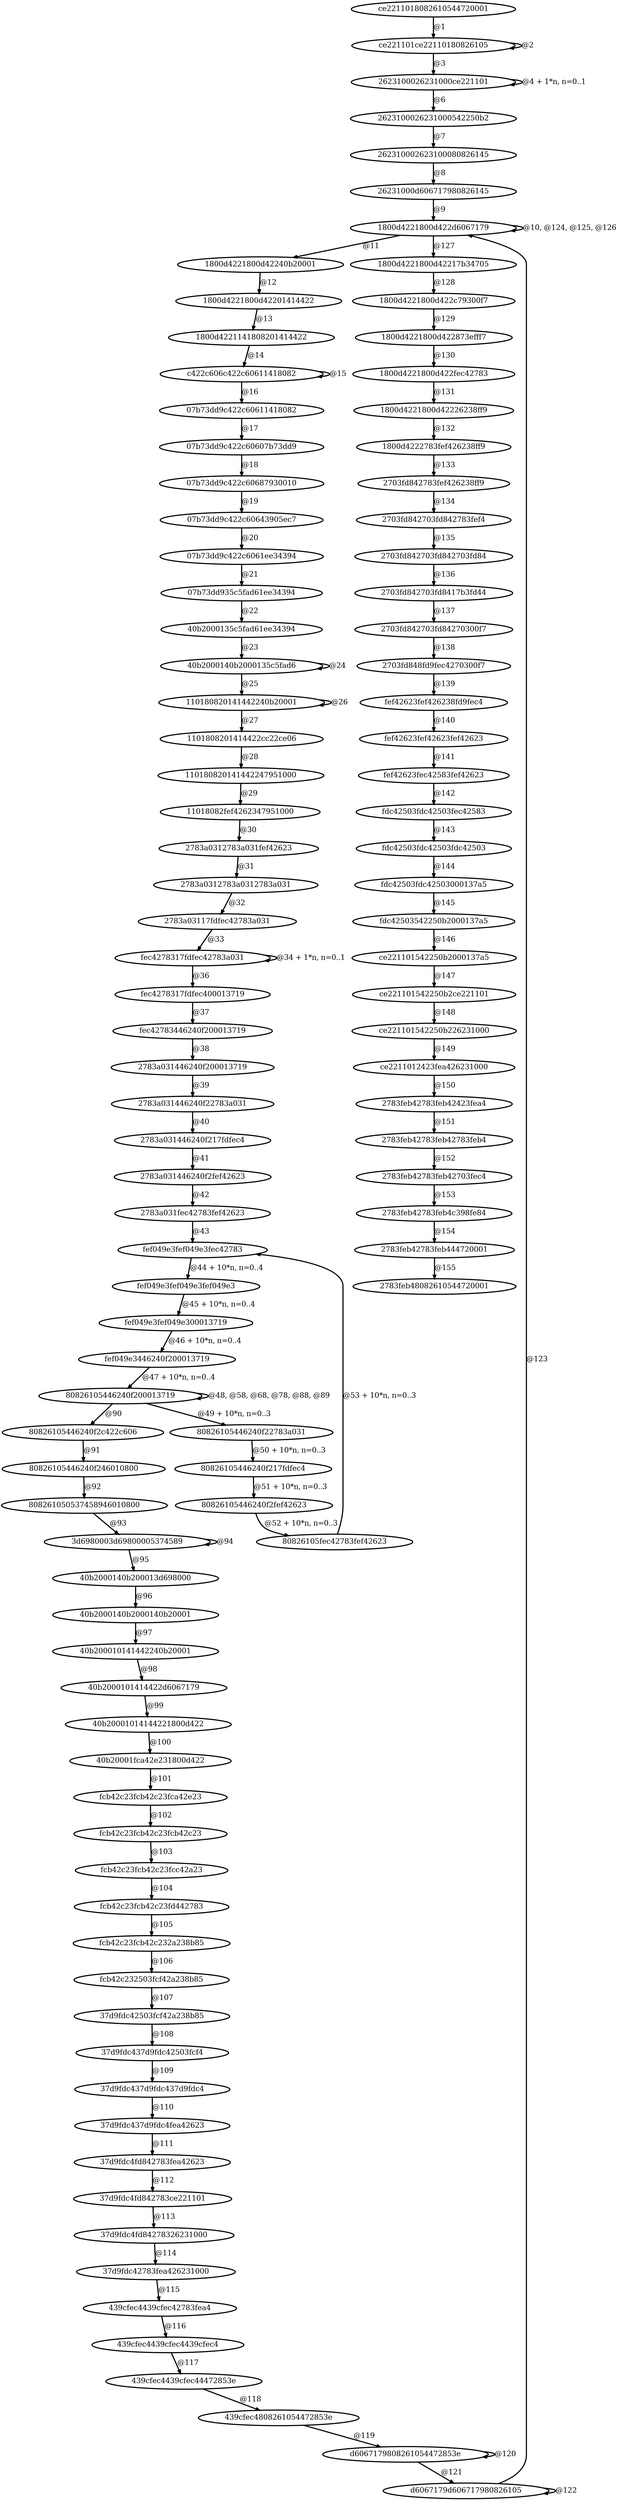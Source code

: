 digraph G {
        node [style=rounded, penwidth=3, fontsize=20, shape=oval];
        "ce2211018082610544720001" -> "ce221101ce22110180826105" [label="@1", color=black,arrowsize=1,style=bold,penwidth=3,fontsize=20];
"ce221101ce22110180826105" -> "ce221101ce22110180826105" [label="@2", color=black,arrowsize=1,style=bold,penwidth=3,fontsize=20];
"ce221101ce22110180826105" -> "2623100026231000ce221101" [label="@3", color=black,arrowsize=1,style=bold,penwidth=3,fontsize=20];
"2623100026231000ce221101" -> "2623100026231000ce221101" [label="@4 + 1*n, n=0..1", color=black,arrowsize=1,style=bold,penwidth=3,fontsize=20];
"2623100026231000ce221101" -> "2623100026231000542250b2" [label="@6", color=black,arrowsize=1,style=bold,penwidth=3,fontsize=20];
"2623100026231000542250b2" -> "262310002623100080826145" [label="@7", color=black,arrowsize=1,style=bold,penwidth=3,fontsize=20];
"262310002623100080826145" -> "26231000d606717980826145" [label="@8", color=black,arrowsize=1,style=bold,penwidth=3,fontsize=20];
"26231000d606717980826145" -> "1800d4221800d422d6067179" [label="@9", color=black,arrowsize=1,style=bold,penwidth=3,fontsize=20];
"1800d4221800d422d6067179" -> "1800d4221800d422d6067179" [label="@10, @124, @125, @126", color=black,arrowsize=1,style=bold,penwidth=3,fontsize=20];
"1800d4221800d422d6067179" -> "1800d4221800d42240b20001" [label="@11", color=black,arrowsize=1,style=bold,penwidth=3,fontsize=20];
"1800d4221800d42240b20001" -> "1800d4221800d42201414422" [label="@12", color=black,arrowsize=1,style=bold,penwidth=3,fontsize=20];
"1800d4221800d42201414422" -> "1800d4221141808201414422" [label="@13", color=black,arrowsize=1,style=bold,penwidth=3,fontsize=20];
"1800d4221141808201414422" -> "c422c606c422c60611418082" [label="@14", color=black,arrowsize=1,style=bold,penwidth=3,fontsize=20];
"c422c606c422c60611418082" -> "c422c606c422c60611418082" [label="@15", color=black,arrowsize=1,style=bold,penwidth=3,fontsize=20];
"c422c606c422c60611418082" -> "07b73dd9c422c60611418082" [label="@16", color=black,arrowsize=1,style=bold,penwidth=3,fontsize=20];
"07b73dd9c422c60611418082" -> "07b73dd9c422c60607b73dd9" [label="@17", color=black,arrowsize=1,style=bold,penwidth=3,fontsize=20];
"07b73dd9c422c60607b73dd9" -> "07b73dd9c422c60687930010" [label="@18", color=black,arrowsize=1,style=bold,penwidth=3,fontsize=20];
"07b73dd9c422c60687930010" -> "07b73dd9c422c60643905ec7" [label="@19", color=black,arrowsize=1,style=bold,penwidth=3,fontsize=20];
"07b73dd9c422c60643905ec7" -> "07b73dd9c422c6061ee34394" [label="@20", color=black,arrowsize=1,style=bold,penwidth=3,fontsize=20];
"07b73dd9c422c6061ee34394" -> "07b73dd935c5fad61ee34394" [label="@21", color=black,arrowsize=1,style=bold,penwidth=3,fontsize=20];
"07b73dd935c5fad61ee34394" -> "40b2000135c5fad61ee34394" [label="@22", color=black,arrowsize=1,style=bold,penwidth=3,fontsize=20];
"40b2000135c5fad61ee34394" -> "40b2000140b2000135c5fad6" [label="@23", color=black,arrowsize=1,style=bold,penwidth=3,fontsize=20];
"40b2000140b2000135c5fad6" -> "40b2000140b2000135c5fad6" [label="@24", color=black,arrowsize=1,style=bold,penwidth=3,fontsize=20];
"40b2000140b2000135c5fad6" -> "110180820141442240b20001" [label="@25", color=black,arrowsize=1,style=bold,penwidth=3,fontsize=20];
"110180820141442240b20001" -> "110180820141442240b20001" [label="@26", color=black,arrowsize=1,style=bold,penwidth=3,fontsize=20];
"110180820141442240b20001" -> "1101808201414422cc22ce06" [label="@27", color=black,arrowsize=1,style=bold,penwidth=3,fontsize=20];
"1101808201414422cc22ce06" -> "110180820141442247951000" [label="@28", color=black,arrowsize=1,style=bold,penwidth=3,fontsize=20];
"110180820141442247951000" -> "11018082fef4262347951000" [label="@29", color=black,arrowsize=1,style=bold,penwidth=3,fontsize=20];
"11018082fef4262347951000" -> "2783a0312783a031fef42623" [label="@30", color=black,arrowsize=1,style=bold,penwidth=3,fontsize=20];
"2783a0312783a031fef42623" -> "2783a0312783a0312783a031" [label="@31", color=black,arrowsize=1,style=bold,penwidth=3,fontsize=20];
"2783a0312783a0312783a031" -> "2783a03117fdfec42783a031" [label="@32", color=black,arrowsize=1,style=bold,penwidth=3,fontsize=20];
"2783a03117fdfec42783a031" -> "fec4278317fdfec42783a031" [label="@33", color=black,arrowsize=1,style=bold,penwidth=3,fontsize=20];
"fec4278317fdfec42783a031" -> "fec4278317fdfec42783a031" [label="@34 + 1*n, n=0..1", color=black,arrowsize=1,style=bold,penwidth=3,fontsize=20];
"fec4278317fdfec42783a031" -> "fec4278317fdfec400013719" [label="@36", color=black,arrowsize=1,style=bold,penwidth=3,fontsize=20];
"fec4278317fdfec400013719" -> "fec42783446240f200013719" [label="@37", color=black,arrowsize=1,style=bold,penwidth=3,fontsize=20];
"fec42783446240f200013719" -> "2783a031446240f200013719" [label="@38", color=black,arrowsize=1,style=bold,penwidth=3,fontsize=20];
"2783a031446240f200013719" -> "2783a031446240f22783a031" [label="@39", color=black,arrowsize=1,style=bold,penwidth=3,fontsize=20];
"2783a031446240f22783a031" -> "2783a031446240f217fdfec4" [label="@40", color=black,arrowsize=1,style=bold,penwidth=3,fontsize=20];
"2783a031446240f217fdfec4" -> "2783a031446240f2fef42623" [label="@41", color=black,arrowsize=1,style=bold,penwidth=3,fontsize=20];
"2783a031446240f2fef42623" -> "2783a031fec42783fef42623" [label="@42", color=black,arrowsize=1,style=bold,penwidth=3,fontsize=20];
"2783a031fec42783fef42623" -> "fef049e3fef049e3fec42783" [label="@43", color=black,arrowsize=1,style=bold,penwidth=3,fontsize=20];
"fef049e3fef049e3fec42783" -> "fef049e3fef049e3fef049e3" [label="@44 + 10*n, n=0..4", color=black,arrowsize=1,style=bold,penwidth=3,fontsize=20];
"fef049e3fef049e3fef049e3" -> "fef049e3fef049e300013719" [label="@45 + 10*n, n=0..4", color=black,arrowsize=1,style=bold,penwidth=3,fontsize=20];
"fef049e3fef049e300013719" -> "fef049e3446240f200013719" [label="@46 + 10*n, n=0..4", color=black,arrowsize=1,style=bold,penwidth=3,fontsize=20];
"fef049e3446240f200013719" -> "80826105446240f200013719" [label="@47 + 10*n, n=0..4", color=black,arrowsize=1,style=bold,penwidth=3,fontsize=20];
"80826105446240f200013719" -> "80826105446240f200013719" [label="@48, @58, @68, @78, @88, @89", color=black,arrowsize=1,style=bold,penwidth=3,fontsize=20];
"80826105446240f200013719" -> "80826105446240f22783a031" [label="@49 + 10*n, n=0..3", color=black,arrowsize=1,style=bold,penwidth=3,fontsize=20];
"80826105446240f22783a031" -> "80826105446240f217fdfec4" [label="@50 + 10*n, n=0..3", color=black,arrowsize=1,style=bold,penwidth=3,fontsize=20];
"80826105446240f217fdfec4" -> "80826105446240f2fef42623" [label="@51 + 10*n, n=0..3", color=black,arrowsize=1,style=bold,penwidth=3,fontsize=20];
"80826105446240f2fef42623" -> "80826105fec42783fef42623" [label="@52 + 10*n, n=0..3", color=black,arrowsize=1,style=bold,penwidth=3,fontsize=20];
"80826105fec42783fef42623" -> "fef049e3fef049e3fec42783" [label="@53 + 10*n, n=0..3", color=black,arrowsize=1,style=bold,penwidth=3,fontsize=20];
"80826105446240f200013719" -> "80826105446240f2c422c606" [label="@90", color=black,arrowsize=1,style=bold,penwidth=3,fontsize=20];
"80826105446240f2c422c606" -> "80826105446240f246010800" [label="@91", color=black,arrowsize=1,style=bold,penwidth=3,fontsize=20];
"80826105446240f246010800" -> "808261050537458946010800" [label="@92", color=black,arrowsize=1,style=bold,penwidth=3,fontsize=20];
"808261050537458946010800" -> "3d6980003d69800005374589" [label="@93", color=black,arrowsize=1,style=bold,penwidth=3,fontsize=20];
"3d6980003d69800005374589" -> "3d6980003d69800005374589" [label="@94", color=black,arrowsize=1,style=bold,penwidth=3,fontsize=20];
"3d6980003d69800005374589" -> "40b2000140b200013d698000" [label="@95", color=black,arrowsize=1,style=bold,penwidth=3,fontsize=20];
"40b2000140b200013d698000" -> "40b2000140b2000140b20001" [label="@96", color=black,arrowsize=1,style=bold,penwidth=3,fontsize=20];
"40b2000140b2000140b20001" -> "40b200010141442240b20001" [label="@97", color=black,arrowsize=1,style=bold,penwidth=3,fontsize=20];
"40b200010141442240b20001" -> "40b2000101414422d6067179" [label="@98", color=black,arrowsize=1,style=bold,penwidth=3,fontsize=20];
"40b2000101414422d6067179" -> "40b20001014144221800d422" [label="@99", color=black,arrowsize=1,style=bold,penwidth=3,fontsize=20];
"40b20001014144221800d422" -> "40b20001fca42e231800d422" [label="@100", color=black,arrowsize=1,style=bold,penwidth=3,fontsize=20];
"40b20001fca42e231800d422" -> "fcb42c23fcb42c23fca42e23" [label="@101", color=black,arrowsize=1,style=bold,penwidth=3,fontsize=20];
"fcb42c23fcb42c23fca42e23" -> "fcb42c23fcb42c23fcb42c23" [label="@102", color=black,arrowsize=1,style=bold,penwidth=3,fontsize=20];
"fcb42c23fcb42c23fcb42c23" -> "fcb42c23fcb42c23fcc42a23" [label="@103", color=black,arrowsize=1,style=bold,penwidth=3,fontsize=20];
"fcb42c23fcb42c23fcc42a23" -> "fcb42c23fcb42c23fd442783" [label="@104", color=black,arrowsize=1,style=bold,penwidth=3,fontsize=20];
"fcb42c23fcb42c23fd442783" -> "fcb42c23fcb42c232a238b85" [label="@105", color=black,arrowsize=1,style=bold,penwidth=3,fontsize=20];
"fcb42c23fcb42c232a238b85" -> "fcb42c232503fcf42a238b85" [label="@106", color=black,arrowsize=1,style=bold,penwidth=3,fontsize=20];
"fcb42c232503fcf42a238b85" -> "37d9fdc42503fcf42a238b85" [label="@107", color=black,arrowsize=1,style=bold,penwidth=3,fontsize=20];
"37d9fdc42503fcf42a238b85" -> "37d9fdc437d9fdc42503fcf4" [label="@108", color=black,arrowsize=1,style=bold,penwidth=3,fontsize=20];
"37d9fdc437d9fdc42503fcf4" -> "37d9fdc437d9fdc437d9fdc4" [label="@109", color=black,arrowsize=1,style=bold,penwidth=3,fontsize=20];
"37d9fdc437d9fdc437d9fdc4" -> "37d9fdc437d9fdc4fea42623" [label="@110", color=black,arrowsize=1,style=bold,penwidth=3,fontsize=20];
"37d9fdc437d9fdc4fea42623" -> "37d9fdc4fd842783fea42623" [label="@111", color=black,arrowsize=1,style=bold,penwidth=3,fontsize=20];
"37d9fdc4fd842783fea42623" -> "37d9fdc4fd842783ce221101" [label="@112", color=black,arrowsize=1,style=bold,penwidth=3,fontsize=20];
"37d9fdc4fd842783ce221101" -> "37d9fdc4fd84278326231000" [label="@113", color=black,arrowsize=1,style=bold,penwidth=3,fontsize=20];
"37d9fdc4fd84278326231000" -> "37d9fdc42783fea426231000" [label="@114", color=black,arrowsize=1,style=bold,penwidth=3,fontsize=20];
"37d9fdc42783fea426231000" -> "439cfec4439cfec42783fea4" [label="@115", color=black,arrowsize=1,style=bold,penwidth=3,fontsize=20];
"439cfec4439cfec42783fea4" -> "439cfec4439cfec4439cfec4" [label="@116", color=black,arrowsize=1,style=bold,penwidth=3,fontsize=20];
"439cfec4439cfec4439cfec4" -> "439cfec4439cfec44472853e" [label="@117", color=black,arrowsize=1,style=bold,penwidth=3,fontsize=20];
"439cfec4439cfec44472853e" -> "439cfec4808261054472853e" [label="@118", color=black,arrowsize=1,style=bold,penwidth=3,fontsize=20];
"439cfec4808261054472853e" -> "d6067179808261054472853e" [label="@119", color=black,arrowsize=1,style=bold,penwidth=3,fontsize=20];
"d6067179808261054472853e" -> "d6067179808261054472853e" [label="@120", color=black,arrowsize=1,style=bold,penwidth=3,fontsize=20];
"d6067179808261054472853e" -> "d6067179d606717980826105" [label="@121", color=black,arrowsize=1,style=bold,penwidth=3,fontsize=20];
"d6067179d606717980826105" -> "d6067179d606717980826105" [label="@122", color=black,arrowsize=1,style=bold,penwidth=3,fontsize=20];
"d6067179d606717980826105" -> "1800d4221800d422d6067179" [label="@123", color=black,arrowsize=1,style=bold,penwidth=3,fontsize=20];
"1800d4221800d422d6067179" -> "1800d4221800d42217b34705" [label="@127", color=black,arrowsize=1,style=bold,penwidth=3,fontsize=20];
"1800d4221800d42217b34705" -> "1800d4221800d422c79300f7" [label="@128", color=black,arrowsize=1,style=bold,penwidth=3,fontsize=20];
"1800d4221800d422c79300f7" -> "1800d4221800d422873efff7" [label="@129", color=black,arrowsize=1,style=bold,penwidth=3,fontsize=20];
"1800d4221800d422873efff7" -> "1800d4221800d422fec42783" [label="@130", color=black,arrowsize=1,style=bold,penwidth=3,fontsize=20];
"1800d4221800d422fec42783" -> "1800d4221800d42226238ff9" [label="@131", color=black,arrowsize=1,style=bold,penwidth=3,fontsize=20];
"1800d4221800d42226238ff9" -> "1800d4222783fef426238ff9" [label="@132", color=black,arrowsize=1,style=bold,penwidth=3,fontsize=20];
"1800d4222783fef426238ff9" -> "2703fd842783fef426238ff9" [label="@133", color=black,arrowsize=1,style=bold,penwidth=3,fontsize=20];
"2703fd842783fef426238ff9" -> "2703fd842703fd842783fef4" [label="@134", color=black,arrowsize=1,style=bold,penwidth=3,fontsize=20];
"2703fd842703fd842783fef4" -> "2703fd842703fd842703fd84" [label="@135", color=black,arrowsize=1,style=bold,penwidth=3,fontsize=20];
"2703fd842703fd842703fd84" -> "2703fd842703fd8417b3fd44" [label="@136", color=black,arrowsize=1,style=bold,penwidth=3,fontsize=20];
"2703fd842703fd8417b3fd44" -> "2703fd842703fd84270300f7" [label="@137", color=black,arrowsize=1,style=bold,penwidth=3,fontsize=20];
"2703fd842703fd84270300f7" -> "2703fd848fd9fec4270300f7" [label="@138", color=black,arrowsize=1,style=bold,penwidth=3,fontsize=20];
"2703fd848fd9fec4270300f7" -> "fef42623fef426238fd9fec4" [label="@139", color=black,arrowsize=1,style=bold,penwidth=3,fontsize=20];
"fef42623fef426238fd9fec4" -> "fef42623fef42623fef42623" [label="@140", color=black,arrowsize=1,style=bold,penwidth=3,fontsize=20];
"fef42623fef42623fef42623" -> "fef42623fec42583fef42623" [label="@141", color=black,arrowsize=1,style=bold,penwidth=3,fontsize=20];
"fef42623fec42583fef42623" -> "fdc42503fdc42503fec42583" [label="@142", color=black,arrowsize=1,style=bold,penwidth=3,fontsize=20];
"fdc42503fdc42503fec42583" -> "fdc42503fdc42503fdc42503" [label="@143", color=black,arrowsize=1,style=bold,penwidth=3,fontsize=20];
"fdc42503fdc42503fdc42503" -> "fdc42503fdc42503000137a5" [label="@144", color=black,arrowsize=1,style=bold,penwidth=3,fontsize=20];
"fdc42503fdc42503000137a5" -> "fdc42503542250b2000137a5" [label="@145", color=black,arrowsize=1,style=bold,penwidth=3,fontsize=20];
"fdc42503542250b2000137a5" -> "ce221101542250b2000137a5" [label="@146", color=black,arrowsize=1,style=bold,penwidth=3,fontsize=20];
"ce221101542250b2000137a5" -> "ce221101542250b2ce221101" [label="@147", color=black,arrowsize=1,style=bold,penwidth=3,fontsize=20];
"ce221101542250b2ce221101" -> "ce221101542250b226231000" [label="@148", color=black,arrowsize=1,style=bold,penwidth=3,fontsize=20];
"ce221101542250b226231000" -> "ce2211012423fea426231000" [label="@149", color=black,arrowsize=1,style=bold,penwidth=3,fontsize=20];
"ce2211012423fea426231000" -> "2783feb42783feb42423fea4" [label="@150", color=black,arrowsize=1,style=bold,penwidth=3,fontsize=20];
"2783feb42783feb42423fea4" -> "2783feb42783feb42783feb4" [label="@151", color=black,arrowsize=1,style=bold,penwidth=3,fontsize=20];
"2783feb42783feb42783feb4" -> "2783feb42783feb42703fec4" [label="@152", color=black,arrowsize=1,style=bold,penwidth=3,fontsize=20];
"2783feb42783feb42703fec4" -> "2783feb42783feb4c398fe84" [label="@153", color=black,arrowsize=1,style=bold,penwidth=3,fontsize=20];
"2783feb42783feb4c398fe84" -> "2783feb42783feb444720001" [label="@154", color=black,arrowsize=1,style=bold,penwidth=3,fontsize=20];
"2783feb42783feb444720001" -> "2783feb48082610544720001" [label="@155", color=black,arrowsize=1,style=bold,penwidth=3,fontsize=20];
}

